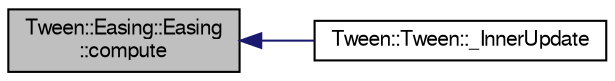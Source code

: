 digraph "Tween::Easing::Easing::compute"
{
  bgcolor="transparent";
  edge [fontname="FreeSans",fontsize="10",labelfontname="FreeSans",labelfontsize="10"];
  node [fontname="FreeSans",fontsize="10",shape=record];
  rankdir="LR";
  Node1 [label="Tween::Easing::Easing\l::compute",height=0.2,width=0.4,color="black", fillcolor="grey75", style="filled" fontcolor="black"];
  Node1 -> Node2 [dir="back",color="midnightblue",fontsize="10",style="solid",fontname="FreeSans"];
  Node2 [label="Tween::Tween::_InnerUpdate",height=0.2,width=0.4,color="black",URL="$d8/dca/classTween_1_1Tween.html#a1420f65ab94f4976d35cb9edcac804a2"];
}
